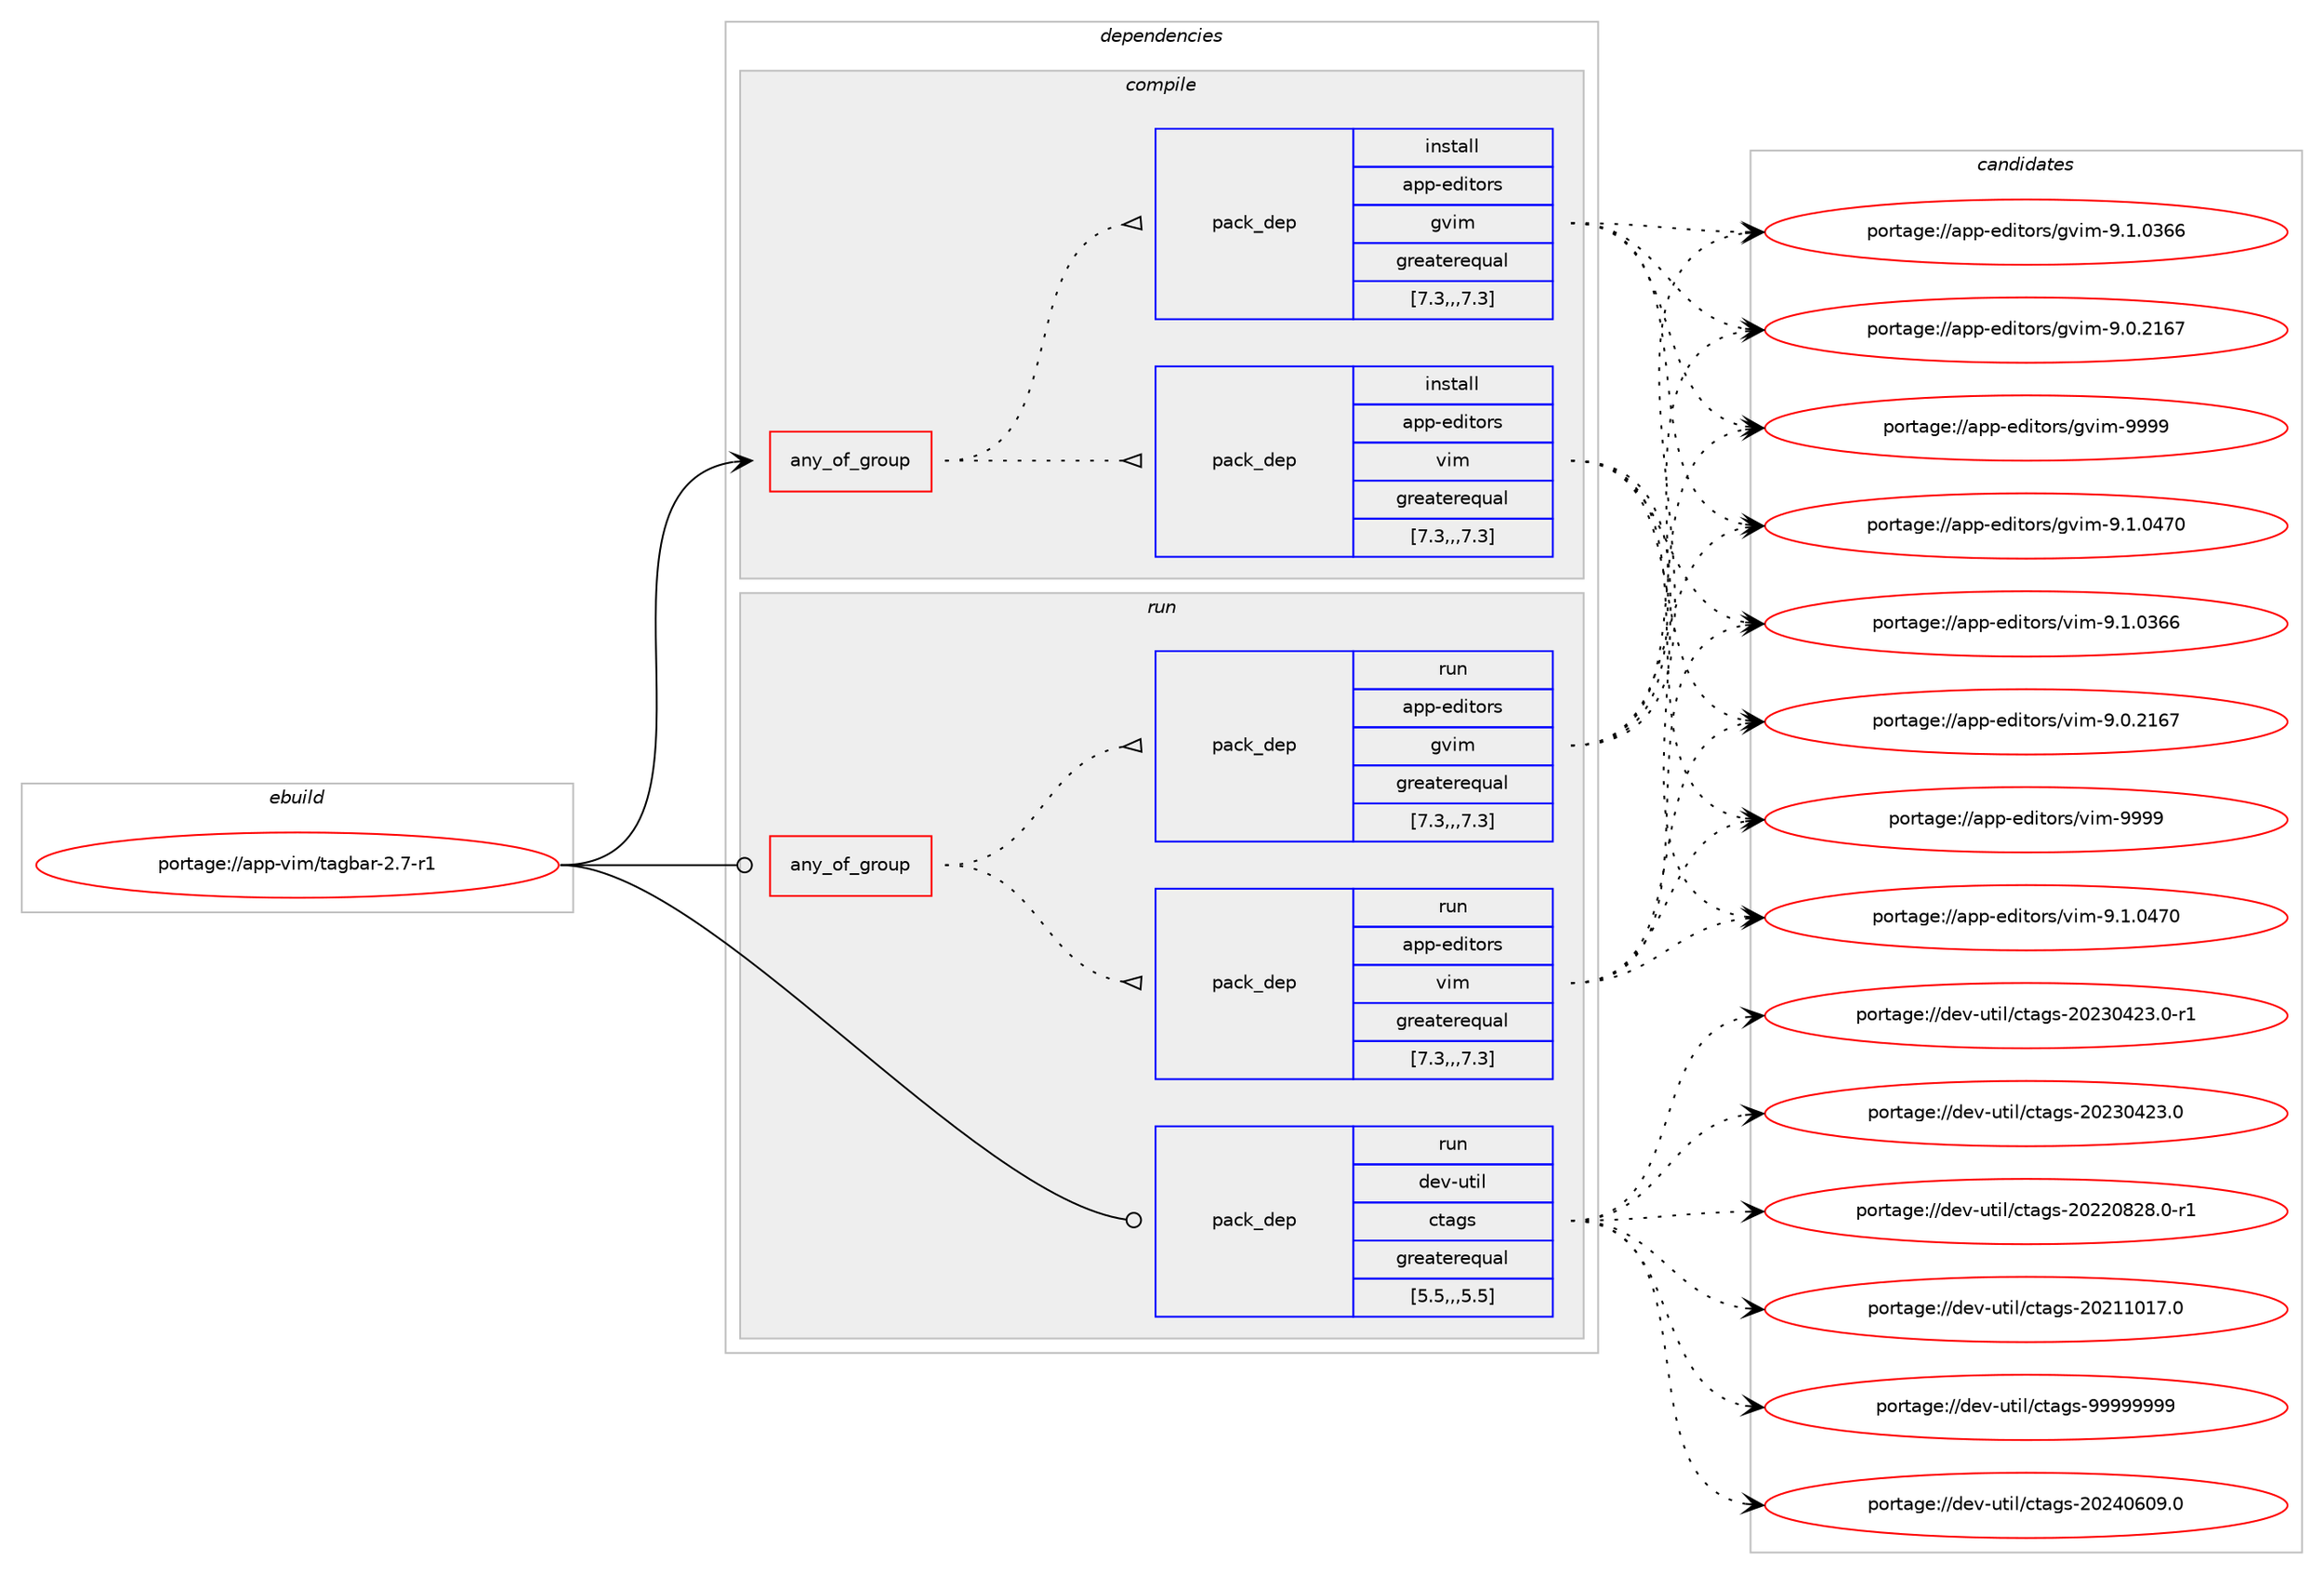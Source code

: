 digraph prolog {

# *************
# Graph options
# *************

newrank=true;
concentrate=true;
compound=true;
graph [rankdir=LR,fontname=Helvetica,fontsize=10,ranksep=1.5];#, ranksep=2.5, nodesep=0.2];
edge  [arrowhead=vee];
node  [fontname=Helvetica,fontsize=10];

# **********
# The ebuild
# **********

subgraph cluster_leftcol {
color=gray;
label=<<i>ebuild</i>>;
id [label="portage://app-vim/tagbar-2.7-r1", color=red, width=4, href="../app-vim/tagbar-2.7-r1.svg"];
}

# ****************
# The dependencies
# ****************

subgraph cluster_midcol {
color=gray;
label=<<i>dependencies</i>>;
subgraph cluster_compile {
fillcolor="#eeeeee";
style=filled;
label=<<i>compile</i>>;
subgraph any755 {
dependency62531 [label=<<TABLE BORDER="0" CELLBORDER="1" CELLSPACING="0" CELLPADDING="4"><TR><TD CELLPADDING="10">any_of_group</TD></TR></TABLE>>, shape=none, color=red];subgraph pack45259 {
dependency62532 [label=<<TABLE BORDER="0" CELLBORDER="1" CELLSPACING="0" CELLPADDING="4" WIDTH="220"><TR><TD ROWSPAN="6" CELLPADDING="30">pack_dep</TD></TR><TR><TD WIDTH="110">install</TD></TR><TR><TD>app-editors</TD></TR><TR><TD>vim</TD></TR><TR><TD>greaterequal</TD></TR><TR><TD>[7.3,,,7.3]</TD></TR></TABLE>>, shape=none, color=blue];
}
dependency62531:e -> dependency62532:w [weight=20,style="dotted",arrowhead="oinv"];
subgraph pack45260 {
dependency62533 [label=<<TABLE BORDER="0" CELLBORDER="1" CELLSPACING="0" CELLPADDING="4" WIDTH="220"><TR><TD ROWSPAN="6" CELLPADDING="30">pack_dep</TD></TR><TR><TD WIDTH="110">install</TD></TR><TR><TD>app-editors</TD></TR><TR><TD>gvim</TD></TR><TR><TD>greaterequal</TD></TR><TR><TD>[7.3,,,7.3]</TD></TR></TABLE>>, shape=none, color=blue];
}
dependency62531:e -> dependency62533:w [weight=20,style="dotted",arrowhead="oinv"];
}
id:e -> dependency62531:w [weight=20,style="solid",arrowhead="vee"];
}
subgraph cluster_compileandrun {
fillcolor="#eeeeee";
style=filled;
label=<<i>compile and run</i>>;
}
subgraph cluster_run {
fillcolor="#eeeeee";
style=filled;
label=<<i>run</i>>;
subgraph any756 {
dependency62534 [label=<<TABLE BORDER="0" CELLBORDER="1" CELLSPACING="0" CELLPADDING="4"><TR><TD CELLPADDING="10">any_of_group</TD></TR></TABLE>>, shape=none, color=red];subgraph pack45261 {
dependency62535 [label=<<TABLE BORDER="0" CELLBORDER="1" CELLSPACING="0" CELLPADDING="4" WIDTH="220"><TR><TD ROWSPAN="6" CELLPADDING="30">pack_dep</TD></TR><TR><TD WIDTH="110">run</TD></TR><TR><TD>app-editors</TD></TR><TR><TD>vim</TD></TR><TR><TD>greaterequal</TD></TR><TR><TD>[7.3,,,7.3]</TD></TR></TABLE>>, shape=none, color=blue];
}
dependency62534:e -> dependency62535:w [weight=20,style="dotted",arrowhead="oinv"];
subgraph pack45262 {
dependency62536 [label=<<TABLE BORDER="0" CELLBORDER="1" CELLSPACING="0" CELLPADDING="4" WIDTH="220"><TR><TD ROWSPAN="6" CELLPADDING="30">pack_dep</TD></TR><TR><TD WIDTH="110">run</TD></TR><TR><TD>app-editors</TD></TR><TR><TD>gvim</TD></TR><TR><TD>greaterequal</TD></TR><TR><TD>[7.3,,,7.3]</TD></TR></TABLE>>, shape=none, color=blue];
}
dependency62534:e -> dependency62536:w [weight=20,style="dotted",arrowhead="oinv"];
}
id:e -> dependency62534:w [weight=20,style="solid",arrowhead="odot"];
subgraph pack45263 {
dependency62537 [label=<<TABLE BORDER="0" CELLBORDER="1" CELLSPACING="0" CELLPADDING="4" WIDTH="220"><TR><TD ROWSPAN="6" CELLPADDING="30">pack_dep</TD></TR><TR><TD WIDTH="110">run</TD></TR><TR><TD>dev-util</TD></TR><TR><TD>ctags</TD></TR><TR><TD>greaterequal</TD></TR><TR><TD>[5.5,,,5.5]</TD></TR></TABLE>>, shape=none, color=blue];
}
id:e -> dependency62537:w [weight=20,style="solid",arrowhead="odot"];
}
}

# **************
# The candidates
# **************

subgraph cluster_choices {
rank=same;
color=gray;
label=<<i>candidates</i>>;

subgraph choice45259 {
color=black;
nodesep=1;
choice9711211245101100105116111114115471181051094557575757 [label="portage://app-editors/vim-9999", color=red, width=4,href="../app-editors/vim-9999.svg"];
choice971121124510110010511611111411547118105109455746494648525548 [label="portage://app-editors/vim-9.1.0470", color=red, width=4,href="../app-editors/vim-9.1.0470.svg"];
choice971121124510110010511611111411547118105109455746494648515454 [label="portage://app-editors/vim-9.1.0366", color=red, width=4,href="../app-editors/vim-9.1.0366.svg"];
choice971121124510110010511611111411547118105109455746484650495455 [label="portage://app-editors/vim-9.0.2167", color=red, width=4,href="../app-editors/vim-9.0.2167.svg"];
dependency62532:e -> choice9711211245101100105116111114115471181051094557575757:w [style=dotted,weight="100"];
dependency62532:e -> choice971121124510110010511611111411547118105109455746494648525548:w [style=dotted,weight="100"];
dependency62532:e -> choice971121124510110010511611111411547118105109455746494648515454:w [style=dotted,weight="100"];
dependency62532:e -> choice971121124510110010511611111411547118105109455746484650495455:w [style=dotted,weight="100"];
}
subgraph choice45260 {
color=black;
nodesep=1;
choice9711211245101100105116111114115471031181051094557575757 [label="portage://app-editors/gvim-9999", color=red, width=4,href="../app-editors/gvim-9999.svg"];
choice971121124510110010511611111411547103118105109455746494648525548 [label="portage://app-editors/gvim-9.1.0470", color=red, width=4,href="../app-editors/gvim-9.1.0470.svg"];
choice971121124510110010511611111411547103118105109455746494648515454 [label="portage://app-editors/gvim-9.1.0366", color=red, width=4,href="../app-editors/gvim-9.1.0366.svg"];
choice971121124510110010511611111411547103118105109455746484650495455 [label="portage://app-editors/gvim-9.0.2167", color=red, width=4,href="../app-editors/gvim-9.0.2167.svg"];
dependency62533:e -> choice9711211245101100105116111114115471031181051094557575757:w [style=dotted,weight="100"];
dependency62533:e -> choice971121124510110010511611111411547103118105109455746494648525548:w [style=dotted,weight="100"];
dependency62533:e -> choice971121124510110010511611111411547103118105109455746494648515454:w [style=dotted,weight="100"];
dependency62533:e -> choice971121124510110010511611111411547103118105109455746484650495455:w [style=dotted,weight="100"];
}
subgraph choice45261 {
color=black;
nodesep=1;
choice9711211245101100105116111114115471181051094557575757 [label="portage://app-editors/vim-9999", color=red, width=4,href="../app-editors/vim-9999.svg"];
choice971121124510110010511611111411547118105109455746494648525548 [label="portage://app-editors/vim-9.1.0470", color=red, width=4,href="../app-editors/vim-9.1.0470.svg"];
choice971121124510110010511611111411547118105109455746494648515454 [label="portage://app-editors/vim-9.1.0366", color=red, width=4,href="../app-editors/vim-9.1.0366.svg"];
choice971121124510110010511611111411547118105109455746484650495455 [label="portage://app-editors/vim-9.0.2167", color=red, width=4,href="../app-editors/vim-9.0.2167.svg"];
dependency62535:e -> choice9711211245101100105116111114115471181051094557575757:w [style=dotted,weight="100"];
dependency62535:e -> choice971121124510110010511611111411547118105109455746494648525548:w [style=dotted,weight="100"];
dependency62535:e -> choice971121124510110010511611111411547118105109455746494648515454:w [style=dotted,weight="100"];
dependency62535:e -> choice971121124510110010511611111411547118105109455746484650495455:w [style=dotted,weight="100"];
}
subgraph choice45262 {
color=black;
nodesep=1;
choice9711211245101100105116111114115471031181051094557575757 [label="portage://app-editors/gvim-9999", color=red, width=4,href="../app-editors/gvim-9999.svg"];
choice971121124510110010511611111411547103118105109455746494648525548 [label="portage://app-editors/gvim-9.1.0470", color=red, width=4,href="../app-editors/gvim-9.1.0470.svg"];
choice971121124510110010511611111411547103118105109455746494648515454 [label="portage://app-editors/gvim-9.1.0366", color=red, width=4,href="../app-editors/gvim-9.1.0366.svg"];
choice971121124510110010511611111411547103118105109455746484650495455 [label="portage://app-editors/gvim-9.0.2167", color=red, width=4,href="../app-editors/gvim-9.0.2167.svg"];
dependency62536:e -> choice9711211245101100105116111114115471031181051094557575757:w [style=dotted,weight="100"];
dependency62536:e -> choice971121124510110010511611111411547103118105109455746494648525548:w [style=dotted,weight="100"];
dependency62536:e -> choice971121124510110010511611111411547103118105109455746494648515454:w [style=dotted,weight="100"];
dependency62536:e -> choice971121124510110010511611111411547103118105109455746484650495455:w [style=dotted,weight="100"];
}
subgraph choice45263 {
color=black;
nodesep=1;
choice10010111845117116105108479911697103115455757575757575757 [label="portage://dev-util/ctags-99999999", color=red, width=4,href="../dev-util/ctags-99999999.svg"];
choice100101118451171161051084799116971031154550485052485448574648 [label="portage://dev-util/ctags-20240609.0", color=red, width=4,href="../dev-util/ctags-20240609.0.svg"];
choice1001011184511711610510847991169710311545504850514852505146484511449 [label="portage://dev-util/ctags-20230423.0-r1", color=red, width=4,href="../dev-util/ctags-20230423.0-r1.svg"];
choice100101118451171161051084799116971031154550485051485250514648 [label="portage://dev-util/ctags-20230423.0", color=red, width=4,href="../dev-util/ctags-20230423.0.svg"];
choice1001011184511711610510847991169710311545504850504856505646484511449 [label="portage://dev-util/ctags-20220828.0-r1", color=red, width=4,href="../dev-util/ctags-20220828.0-r1.svg"];
choice100101118451171161051084799116971031154550485049494849554648 [label="portage://dev-util/ctags-20211017.0", color=red, width=4,href="../dev-util/ctags-20211017.0.svg"];
dependency62537:e -> choice10010111845117116105108479911697103115455757575757575757:w [style=dotted,weight="100"];
dependency62537:e -> choice100101118451171161051084799116971031154550485052485448574648:w [style=dotted,weight="100"];
dependency62537:e -> choice1001011184511711610510847991169710311545504850514852505146484511449:w [style=dotted,weight="100"];
dependency62537:e -> choice100101118451171161051084799116971031154550485051485250514648:w [style=dotted,weight="100"];
dependency62537:e -> choice1001011184511711610510847991169710311545504850504856505646484511449:w [style=dotted,weight="100"];
dependency62537:e -> choice100101118451171161051084799116971031154550485049494849554648:w [style=dotted,weight="100"];
}
}

}
